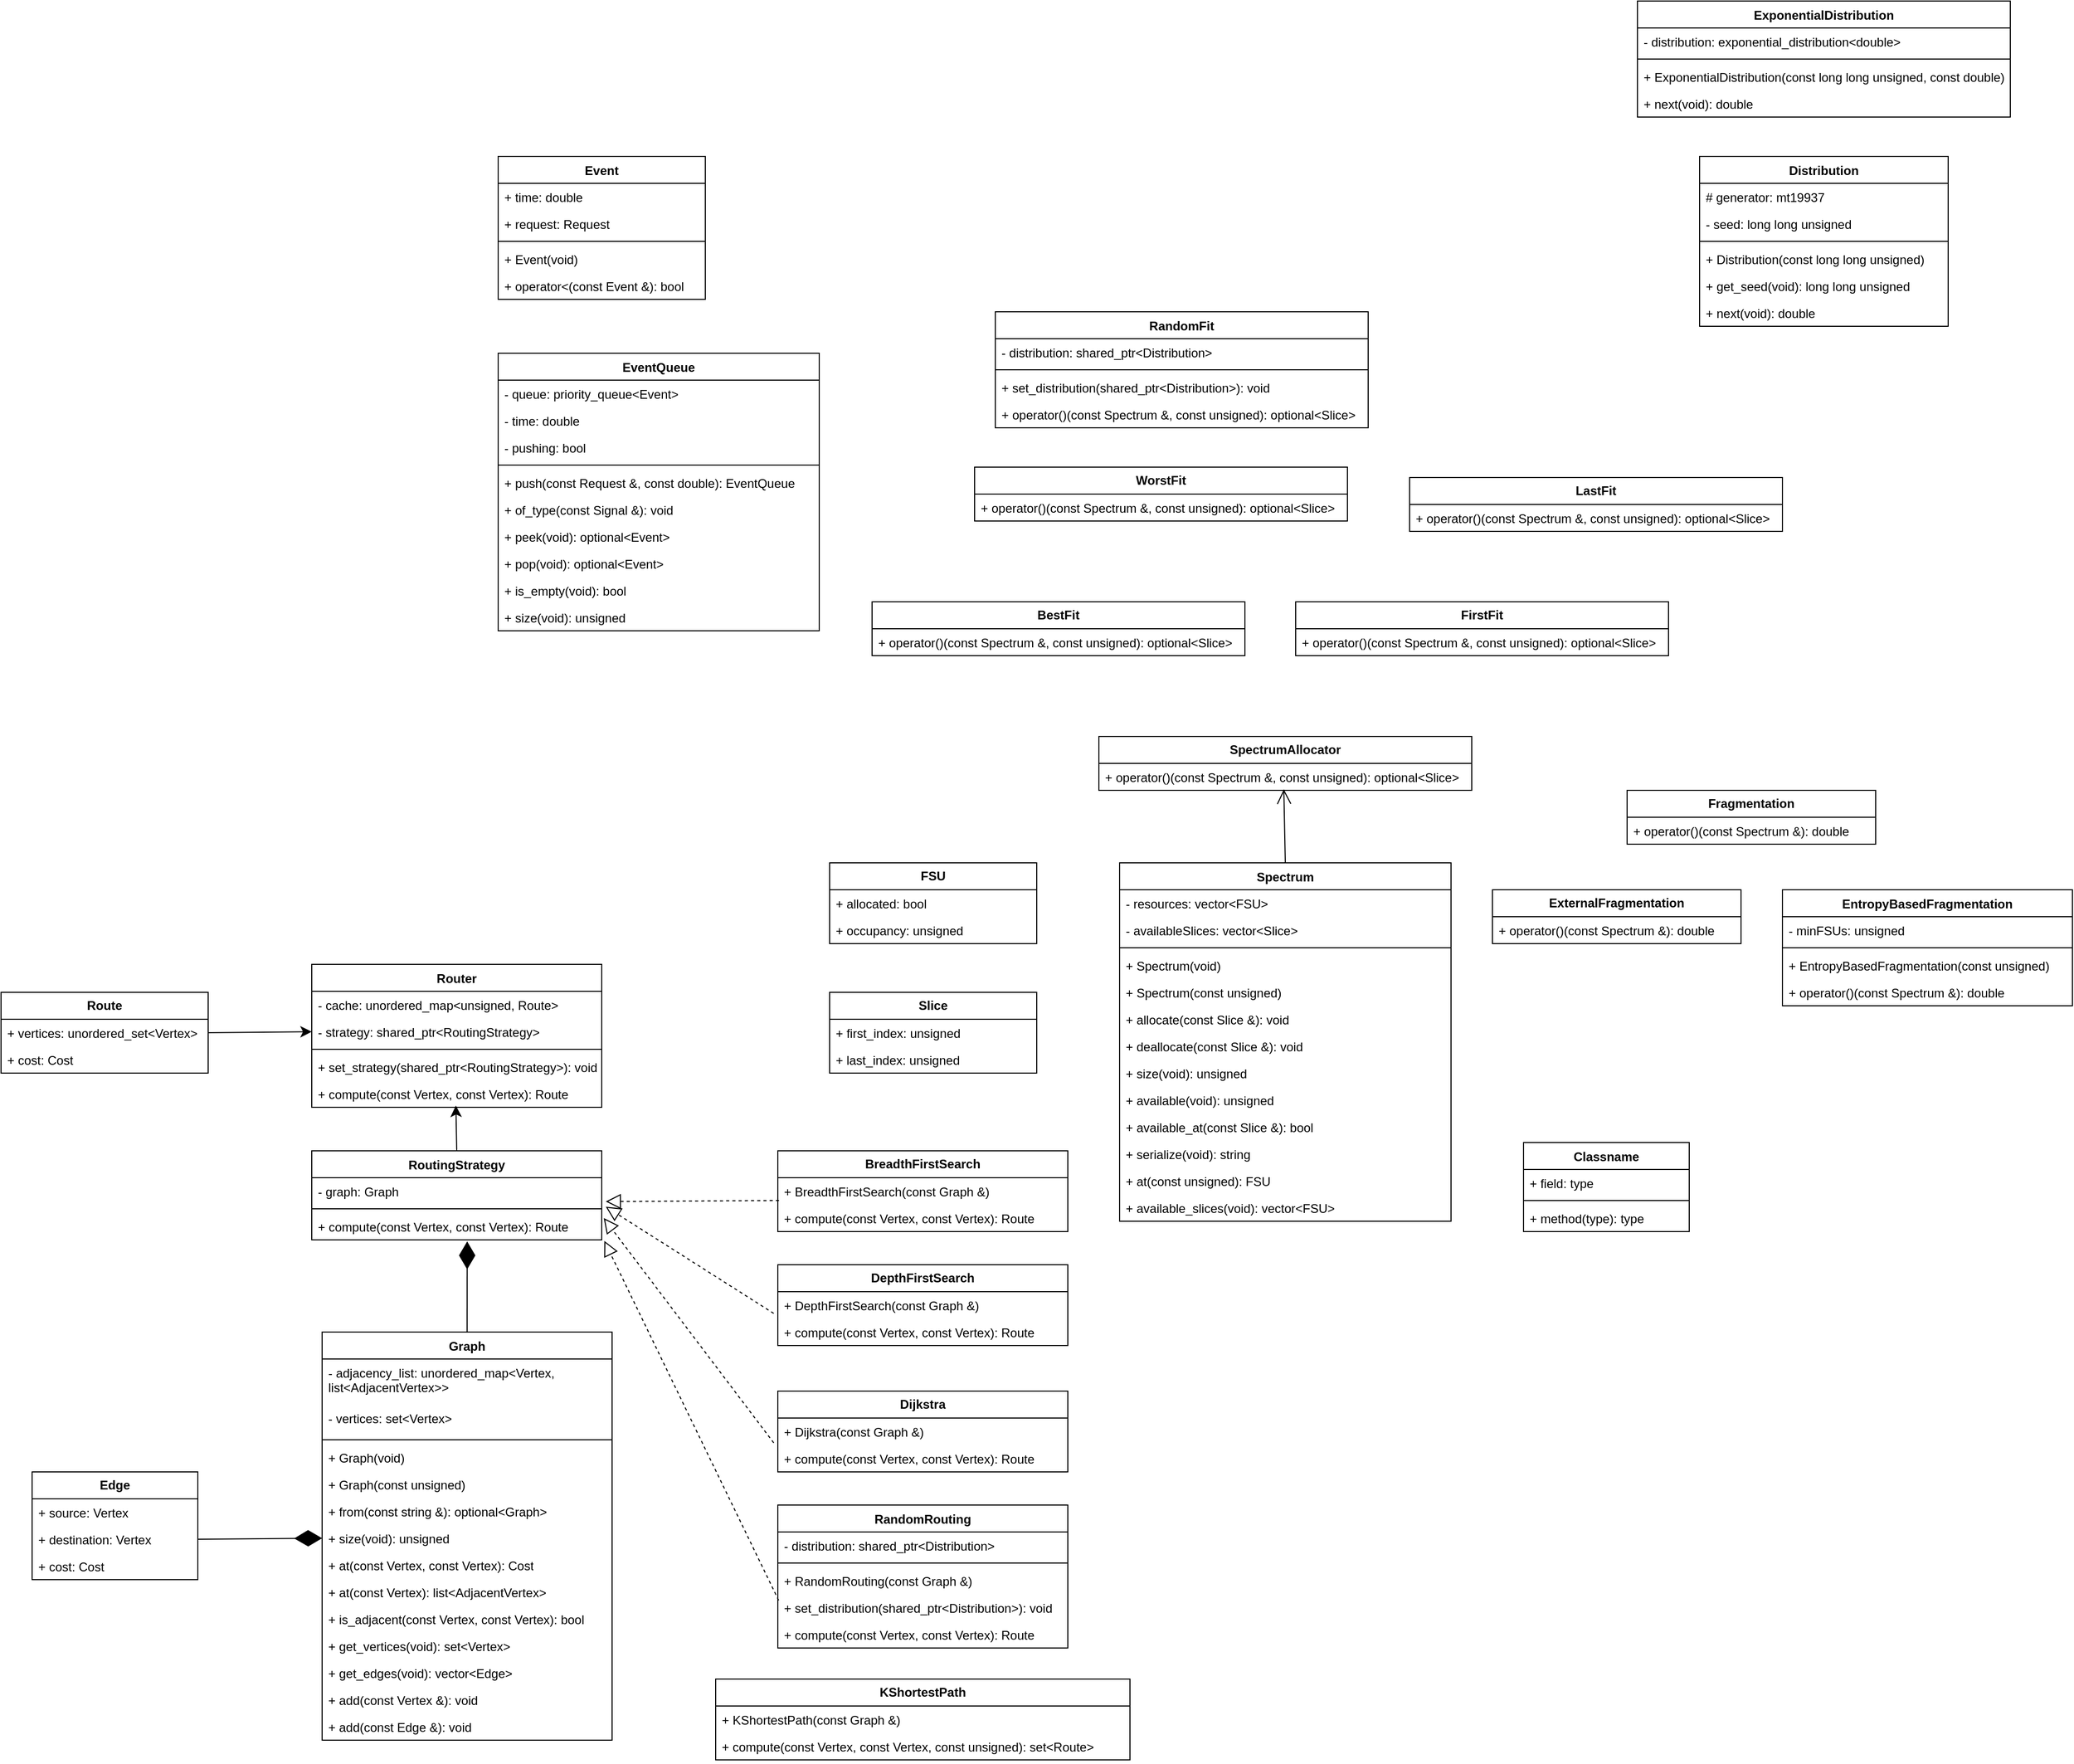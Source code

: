 <mxfile version="28.0.6">
  <diagram id="C5RBs43oDa-KdzZeNtuy" name="Class Diagram">
    <mxGraphModel dx="1665" dy="1929" grid="1" gridSize="10" guides="1" tooltips="1" connect="1" arrows="1" fold="1" page="1" pageScale="1" pageWidth="827" pageHeight="1169" math="0" shadow="0">
      <root>
        <mxCell id="WIyWlLk6GJQsqaUBKTNV-0" />
        <mxCell id="WIyWlLk6GJQsqaUBKTNV-1" parent="WIyWlLk6GJQsqaUBKTNV-0" />
        <mxCell id="V7PzGnf4P3pgVweMDeI8-0" value="Graph" style="swimlane;fontStyle=1;align=center;verticalAlign=top;childLayout=stackLayout;horizontal=1;startSize=26;horizontalStack=0;resizeParent=1;resizeParentMax=0;resizeLast=0;collapsible=1;marginBottom=0;whiteSpace=wrap;html=1;" parent="WIyWlLk6GJQsqaUBKTNV-1" vertex="1">
          <mxGeometry x="350" y="375" width="280" height="394" as="geometry" />
        </mxCell>
        <mxCell id="V7PzGnf4P3pgVweMDeI8-1" value="- adjacency_list: unordered_map&amp;lt;Vertex, list&amp;lt;AdjacentVertex&amp;gt;&amp;gt;" style="text;strokeColor=none;fillColor=none;align=left;verticalAlign=top;spacingLeft=4;spacingRight=4;overflow=hidden;rotatable=0;points=[[0,0.5],[1,0.5]];portConstraint=eastwest;whiteSpace=wrap;html=1;" parent="V7PzGnf4P3pgVweMDeI8-0" vertex="1">
          <mxGeometry y="26" width="280" height="44" as="geometry" />
        </mxCell>
        <mxCell id="V7PzGnf4P3pgVweMDeI8-4" value="- vertices: set&amp;lt;Vertex&amp;gt;" style="text;strokeColor=none;fillColor=none;align=left;verticalAlign=top;spacingLeft=4;spacingRight=4;overflow=hidden;rotatable=0;points=[[0,0.5],[1,0.5]];portConstraint=eastwest;whiteSpace=wrap;html=1;" parent="V7PzGnf4P3pgVweMDeI8-0" vertex="1">
          <mxGeometry y="70" width="280" height="30" as="geometry" />
        </mxCell>
        <mxCell id="V7PzGnf4P3pgVweMDeI8-2" value="" style="line;strokeWidth=1;fillColor=none;align=left;verticalAlign=middle;spacingTop=-1;spacingLeft=3;spacingRight=3;rotatable=0;labelPosition=right;points=[];portConstraint=eastwest;strokeColor=inherit;" parent="V7PzGnf4P3pgVweMDeI8-0" vertex="1">
          <mxGeometry y="100" width="280" height="8" as="geometry" />
        </mxCell>
        <mxCell id="V7PzGnf4P3pgVweMDeI8-3" value="+ Graph(void)" style="text;strokeColor=none;fillColor=none;align=left;verticalAlign=top;spacingLeft=4;spacingRight=4;overflow=hidden;rotatable=0;points=[[0,0.5],[1,0.5]];portConstraint=eastwest;whiteSpace=wrap;html=1;" parent="V7PzGnf4P3pgVweMDeI8-0" vertex="1">
          <mxGeometry y="108" width="280" height="26" as="geometry" />
        </mxCell>
        <mxCell id="V7PzGnf4P3pgVweMDeI8-23" value="+ Graph(const unsigned)" style="text;strokeColor=none;fillColor=none;align=left;verticalAlign=top;spacingLeft=4;spacingRight=4;overflow=hidden;rotatable=0;points=[[0,0.5],[1,0.5]];portConstraint=eastwest;whiteSpace=wrap;html=1;" parent="V7PzGnf4P3pgVweMDeI8-0" vertex="1">
          <mxGeometry y="134" width="280" height="26" as="geometry" />
        </mxCell>
        <mxCell id="V7PzGnf4P3pgVweMDeI8-25" value="+ from(const string &amp;amp;): optional&amp;lt;Graph&amp;gt;" style="text;strokeColor=none;fillColor=none;align=left;verticalAlign=top;spacingLeft=4;spacingRight=4;overflow=hidden;rotatable=0;points=[[0,0.5],[1,0.5]];portConstraint=eastwest;whiteSpace=wrap;html=1;" parent="V7PzGnf4P3pgVweMDeI8-0" vertex="1">
          <mxGeometry y="160" width="280" height="26" as="geometry" />
        </mxCell>
        <mxCell id="V7PzGnf4P3pgVweMDeI8-24" value="+ size(void): unsigned" style="text;strokeColor=none;fillColor=none;align=left;verticalAlign=top;spacingLeft=4;spacingRight=4;overflow=hidden;rotatable=0;points=[[0,0.5],[1,0.5]];portConstraint=eastwest;whiteSpace=wrap;html=1;" parent="V7PzGnf4P3pgVweMDeI8-0" vertex="1">
          <mxGeometry y="186" width="280" height="26" as="geometry" />
        </mxCell>
        <mxCell id="V7PzGnf4P3pgVweMDeI8-22" value="+ at(const Vertex, const Vertex): Cost" style="text;strokeColor=none;fillColor=none;align=left;verticalAlign=top;spacingLeft=4;spacingRight=4;overflow=hidden;rotatable=0;points=[[0,0.5],[1,0.5]];portConstraint=eastwest;whiteSpace=wrap;html=1;" parent="V7PzGnf4P3pgVweMDeI8-0" vertex="1">
          <mxGeometry y="212" width="280" height="26" as="geometry" />
        </mxCell>
        <mxCell id="V7PzGnf4P3pgVweMDeI8-10" value="+ at(const Vertex): list&amp;lt;AdjacentVertex&amp;gt;" style="text;strokeColor=none;fillColor=none;align=left;verticalAlign=top;spacingLeft=4;spacingRight=4;overflow=hidden;rotatable=0;points=[[0,0.5],[1,0.5]];portConstraint=eastwest;whiteSpace=wrap;html=1;" parent="V7PzGnf4P3pgVweMDeI8-0" vertex="1">
          <mxGeometry y="238" width="280" height="26" as="geometry" />
        </mxCell>
        <mxCell id="V7PzGnf4P3pgVweMDeI8-9" value="+ is_adjacent(const Vertex, const Vertex): bool" style="text;strokeColor=none;fillColor=none;align=left;verticalAlign=top;spacingLeft=4;spacingRight=4;overflow=hidden;rotatable=0;points=[[0,0.5],[1,0.5]];portConstraint=eastwest;whiteSpace=wrap;html=1;" parent="V7PzGnf4P3pgVweMDeI8-0" vertex="1">
          <mxGeometry y="264" width="280" height="26" as="geometry" />
        </mxCell>
        <mxCell id="V7PzGnf4P3pgVweMDeI8-8" value="+ get_vertices(void): set&amp;lt;Vertex&amp;gt;" style="text;strokeColor=none;fillColor=none;align=left;verticalAlign=top;spacingLeft=4;spacingRight=4;overflow=hidden;rotatable=0;points=[[0,0.5],[1,0.5]];portConstraint=eastwest;whiteSpace=wrap;html=1;" parent="V7PzGnf4P3pgVweMDeI8-0" vertex="1">
          <mxGeometry y="290" width="280" height="26" as="geometry" />
        </mxCell>
        <mxCell id="V7PzGnf4P3pgVweMDeI8-7" value="+ get_edges(void): vector&amp;lt;Edge&amp;gt;" style="text;strokeColor=none;fillColor=none;align=left;verticalAlign=top;spacingLeft=4;spacingRight=4;overflow=hidden;rotatable=0;points=[[0,0.5],[1,0.5]];portConstraint=eastwest;whiteSpace=wrap;html=1;" parent="V7PzGnf4P3pgVweMDeI8-0" vertex="1">
          <mxGeometry y="316" width="280" height="26" as="geometry" />
        </mxCell>
        <mxCell id="V7PzGnf4P3pgVweMDeI8-6" value="+ add(const Vertex &amp;amp;): void" style="text;strokeColor=none;fillColor=none;align=left;verticalAlign=top;spacingLeft=4;spacingRight=4;overflow=hidden;rotatable=0;points=[[0,0.5],[1,0.5]];portConstraint=eastwest;whiteSpace=wrap;html=1;" parent="V7PzGnf4P3pgVweMDeI8-0" vertex="1">
          <mxGeometry y="342" width="280" height="26" as="geometry" />
        </mxCell>
        <mxCell id="V7PzGnf4P3pgVweMDeI8-5" value="+ add(const Edge &amp;amp;): void" style="text;strokeColor=none;fillColor=none;align=left;verticalAlign=top;spacingLeft=4;spacingRight=4;overflow=hidden;rotatable=0;points=[[0,0.5],[1,0.5]];portConstraint=eastwest;whiteSpace=wrap;html=1;" parent="V7PzGnf4P3pgVweMDeI8-0" vertex="1">
          <mxGeometry y="368" width="280" height="26" as="geometry" />
        </mxCell>
        <mxCell id="V7PzGnf4P3pgVweMDeI8-30" value="&lt;b&gt;Edge&lt;/b&gt;" style="swimlane;fontStyle=0;childLayout=stackLayout;horizontal=1;startSize=26;fillColor=none;horizontalStack=0;resizeParent=1;resizeParentMax=0;resizeLast=0;collapsible=1;marginBottom=0;whiteSpace=wrap;html=1;" parent="WIyWlLk6GJQsqaUBKTNV-1" vertex="1">
          <mxGeometry x="70" y="510" width="160" height="104" as="geometry" />
        </mxCell>
        <mxCell id="V7PzGnf4P3pgVweMDeI8-31" value="+ source: Vertex" style="text;strokeColor=none;fillColor=none;align=left;verticalAlign=top;spacingLeft=4;spacingRight=4;overflow=hidden;rotatable=0;points=[[0,0.5],[1,0.5]];portConstraint=eastwest;whiteSpace=wrap;html=1;" parent="V7PzGnf4P3pgVweMDeI8-30" vertex="1">
          <mxGeometry y="26" width="160" height="26" as="geometry" />
        </mxCell>
        <mxCell id="V7PzGnf4P3pgVweMDeI8-32" value="+ destination: Vertex" style="text;strokeColor=none;fillColor=none;align=left;verticalAlign=top;spacingLeft=4;spacingRight=4;overflow=hidden;rotatable=0;points=[[0,0.5],[1,0.5]];portConstraint=eastwest;whiteSpace=wrap;html=1;" parent="V7PzGnf4P3pgVweMDeI8-30" vertex="1">
          <mxGeometry y="52" width="160" height="26" as="geometry" />
        </mxCell>
        <mxCell id="V7PzGnf4P3pgVweMDeI8-33" value="+ cost: Cost" style="text;strokeColor=none;fillColor=none;align=left;verticalAlign=top;spacingLeft=4;spacingRight=4;overflow=hidden;rotatable=0;points=[[0,0.5],[1,0.5]];portConstraint=eastwest;whiteSpace=wrap;html=1;" parent="V7PzGnf4P3pgVweMDeI8-30" vertex="1">
          <mxGeometry y="78" width="160" height="26" as="geometry" />
        </mxCell>
        <mxCell id="V7PzGnf4P3pgVweMDeI8-35" value="" style="endArrow=diamondThin;endFill=1;endSize=24;html=1;rounded=0;fontSize=12;curved=1;exitX=1;exitY=0.5;exitDx=0;exitDy=0;entryX=0;entryY=0.5;entryDx=0;entryDy=0;" parent="WIyWlLk6GJQsqaUBKTNV-1" source="V7PzGnf4P3pgVweMDeI8-32" target="V7PzGnf4P3pgVweMDeI8-24" edge="1">
          <mxGeometry width="160" relative="1" as="geometry">
            <mxPoint x="310" y="470" as="sourcePoint" />
            <mxPoint x="470" y="470" as="targetPoint" />
          </mxGeometry>
        </mxCell>
        <mxCell id="V7PzGnf4P3pgVweMDeI8-41" value="&lt;b&gt;Route&lt;/b&gt;" style="swimlane;fontStyle=0;childLayout=stackLayout;horizontal=1;startSize=26;fillColor=none;horizontalStack=0;resizeParent=1;resizeParentMax=0;resizeLast=0;collapsible=1;marginBottom=0;whiteSpace=wrap;html=1;" parent="WIyWlLk6GJQsqaUBKTNV-1" vertex="1">
          <mxGeometry x="40" y="47" width="200" height="78" as="geometry" />
        </mxCell>
        <mxCell id="V7PzGnf4P3pgVweMDeI8-42" value="+ vertices: unordered_set&amp;lt;Vertex&amp;gt;" style="text;strokeColor=none;fillColor=none;align=left;verticalAlign=top;spacingLeft=4;spacingRight=4;overflow=hidden;rotatable=0;points=[[0,0.5],[1,0.5]];portConstraint=eastwest;whiteSpace=wrap;html=1;" parent="V7PzGnf4P3pgVweMDeI8-41" vertex="1">
          <mxGeometry y="26" width="200" height="26" as="geometry" />
        </mxCell>
        <mxCell id="V7PzGnf4P3pgVweMDeI8-43" value="+ cost: Cost" style="text;strokeColor=none;fillColor=none;align=left;verticalAlign=top;spacingLeft=4;spacingRight=4;overflow=hidden;rotatable=0;points=[[0,0.5],[1,0.5]];portConstraint=eastwest;whiteSpace=wrap;html=1;" parent="V7PzGnf4P3pgVweMDeI8-41" vertex="1">
          <mxGeometry y="52" width="200" height="26" as="geometry" />
        </mxCell>
        <mxCell id="V7PzGnf4P3pgVweMDeI8-45" value="Router" style="swimlane;fontStyle=1;align=center;verticalAlign=top;childLayout=stackLayout;horizontal=1;startSize=26;horizontalStack=0;resizeParent=1;resizeParentMax=0;resizeLast=0;collapsible=1;marginBottom=0;whiteSpace=wrap;html=1;" parent="WIyWlLk6GJQsqaUBKTNV-1" vertex="1">
          <mxGeometry x="340" y="20" width="280" height="138" as="geometry" />
        </mxCell>
        <mxCell id="V7PzGnf4P3pgVweMDeI8-46" value="- cache: unordered_map&amp;lt;unsigned, Route&amp;gt;" style="text;strokeColor=none;fillColor=none;align=left;verticalAlign=top;spacingLeft=4;spacingRight=4;overflow=hidden;rotatable=0;points=[[0,0.5],[1,0.5]];portConstraint=eastwest;whiteSpace=wrap;html=1;" parent="V7PzGnf4P3pgVweMDeI8-45" vertex="1">
          <mxGeometry y="26" width="280" height="26" as="geometry" />
        </mxCell>
        <mxCell id="V7PzGnf4P3pgVweMDeI8-49" value="- strategy: shared_ptr&amp;lt;RoutingStrategy&amp;gt;" style="text;strokeColor=none;fillColor=none;align=left;verticalAlign=top;spacingLeft=4;spacingRight=4;overflow=hidden;rotatable=0;points=[[0,0.5],[1,0.5]];portConstraint=eastwest;whiteSpace=wrap;html=1;" parent="V7PzGnf4P3pgVweMDeI8-45" vertex="1">
          <mxGeometry y="52" width="280" height="26" as="geometry" />
        </mxCell>
        <mxCell id="V7PzGnf4P3pgVweMDeI8-47" value="" style="line;strokeWidth=1;fillColor=none;align=left;verticalAlign=middle;spacingTop=-1;spacingLeft=3;spacingRight=3;rotatable=0;labelPosition=right;points=[];portConstraint=eastwest;strokeColor=inherit;" parent="V7PzGnf4P3pgVweMDeI8-45" vertex="1">
          <mxGeometry y="78" width="280" height="8" as="geometry" />
        </mxCell>
        <mxCell id="V7PzGnf4P3pgVweMDeI8-48" value="+ set_strategy(shared_ptr&amp;lt;RoutingStrategy&amp;gt;): void" style="text;strokeColor=none;fillColor=none;align=left;verticalAlign=top;spacingLeft=4;spacingRight=4;overflow=hidden;rotatable=0;points=[[0,0.5],[1,0.5]];portConstraint=eastwest;whiteSpace=wrap;html=1;" parent="V7PzGnf4P3pgVweMDeI8-45" vertex="1">
          <mxGeometry y="86" width="280" height="26" as="geometry" />
        </mxCell>
        <mxCell id="XiBur5TqFRYBVubgsUoe-24" value="+ compute(const Vertex, const Vertex): Route" style="text;strokeColor=none;fillColor=none;align=left;verticalAlign=top;spacingLeft=4;spacingRight=4;overflow=hidden;rotatable=0;points=[[0,0.5],[1,0.5]];portConstraint=eastwest;whiteSpace=wrap;html=1;" parent="V7PzGnf4P3pgVweMDeI8-45" vertex="1">
          <mxGeometry y="112" width="280" height="26" as="geometry" />
        </mxCell>
        <mxCell id="V7PzGnf4P3pgVweMDeI8-58" style="edgeStyle=none;curved=1;rounded=0;orthogonalLoop=1;jettySize=auto;html=1;exitX=0.5;exitY=0;exitDx=0;exitDy=0;fontSize=12;startSize=8;endSize=8;entryX=0.497;entryY=0.939;entryDx=0;entryDy=0;entryPerimeter=0;" parent="WIyWlLk6GJQsqaUBKTNV-1" source="V7PzGnf4P3pgVweMDeI8-53" target="XiBur5TqFRYBVubgsUoe-24" edge="1">
          <mxGeometry relative="1" as="geometry" />
        </mxCell>
        <mxCell id="V7PzGnf4P3pgVweMDeI8-53" value="RoutingStrategy" style="swimlane;fontStyle=1;align=center;verticalAlign=top;childLayout=stackLayout;horizontal=1;startSize=26;horizontalStack=0;resizeParent=1;resizeParentMax=0;resizeLast=0;collapsible=1;marginBottom=0;whiteSpace=wrap;html=1;" parent="WIyWlLk6GJQsqaUBKTNV-1" vertex="1">
          <mxGeometry x="340" y="200" width="280" height="86" as="geometry" />
        </mxCell>
        <mxCell id="V7PzGnf4P3pgVweMDeI8-54" value="- graph: Graph" style="text;strokeColor=none;fillColor=none;align=left;verticalAlign=top;spacingLeft=4;spacingRight=4;overflow=hidden;rotatable=0;points=[[0,0.5],[1,0.5]];portConstraint=eastwest;whiteSpace=wrap;html=1;" parent="V7PzGnf4P3pgVweMDeI8-53" vertex="1">
          <mxGeometry y="26" width="280" height="26" as="geometry" />
        </mxCell>
        <mxCell id="V7PzGnf4P3pgVweMDeI8-55" value="" style="line;strokeWidth=1;fillColor=none;align=left;verticalAlign=middle;spacingTop=-1;spacingLeft=3;spacingRight=3;rotatable=0;labelPosition=right;points=[];portConstraint=eastwest;strokeColor=inherit;" parent="V7PzGnf4P3pgVweMDeI8-53" vertex="1">
          <mxGeometry y="52" width="280" height="8" as="geometry" />
        </mxCell>
        <mxCell id="V7PzGnf4P3pgVweMDeI8-56" value="+ compute(const Vertex, const Vertex): Route" style="text;strokeColor=none;fillColor=none;align=left;verticalAlign=top;spacingLeft=4;spacingRight=4;overflow=hidden;rotatable=0;points=[[0,0.5],[1,0.5]];portConstraint=eastwest;whiteSpace=wrap;html=1;" parent="V7PzGnf4P3pgVweMDeI8-53" vertex="1">
          <mxGeometry y="60" width="280" height="26" as="geometry" />
        </mxCell>
        <mxCell id="V7PzGnf4P3pgVweMDeI8-59" style="edgeStyle=none;curved=1;rounded=0;orthogonalLoop=1;jettySize=auto;html=1;exitX=1;exitY=0.5;exitDx=0;exitDy=0;entryX=0;entryY=0.5;entryDx=0;entryDy=0;fontSize=12;startSize=8;endSize=8;" parent="WIyWlLk6GJQsqaUBKTNV-1" source="V7PzGnf4P3pgVweMDeI8-42" target="V7PzGnf4P3pgVweMDeI8-49" edge="1">
          <mxGeometry relative="1" as="geometry" />
        </mxCell>
        <mxCell id="V7PzGnf4P3pgVweMDeI8-60" value="" style="endArrow=diamondThin;endFill=1;endSize=24;html=1;rounded=0;fontSize=12;curved=1;exitX=0.5;exitY=0;exitDx=0;exitDy=0;entryX=0.536;entryY=1.057;entryDx=0;entryDy=0;entryPerimeter=0;" parent="WIyWlLk6GJQsqaUBKTNV-1" source="V7PzGnf4P3pgVweMDeI8-0" target="V7PzGnf4P3pgVweMDeI8-56" edge="1">
          <mxGeometry width="160" relative="1" as="geometry">
            <mxPoint x="330" y="561" as="sourcePoint" />
            <mxPoint x="260" y="330" as="targetPoint" />
          </mxGeometry>
        </mxCell>
        <mxCell id="XiBur5TqFRYBVubgsUoe-0" value="&lt;b&gt;BreadthFirstSearch&lt;/b&gt;" style="swimlane;fontStyle=0;childLayout=stackLayout;horizontal=1;startSize=26;fillColor=none;horizontalStack=0;resizeParent=1;resizeParentMax=0;resizeLast=0;collapsible=1;marginBottom=0;whiteSpace=wrap;html=1;" parent="WIyWlLk6GJQsqaUBKTNV-1" vertex="1">
          <mxGeometry x="790" y="200" width="280" height="78" as="geometry" />
        </mxCell>
        <mxCell id="XiBur5TqFRYBVubgsUoe-1" value="+ BreadthFirstSearch(const Graph &amp;amp;)" style="text;strokeColor=none;fillColor=none;align=left;verticalAlign=top;spacingLeft=4;spacingRight=4;overflow=hidden;rotatable=0;points=[[0,0.5],[1,0.5]];portConstraint=eastwest;whiteSpace=wrap;html=1;" parent="XiBur5TqFRYBVubgsUoe-0" vertex="1">
          <mxGeometry y="26" width="280" height="26" as="geometry" />
        </mxCell>
        <mxCell id="XiBur5TqFRYBVubgsUoe-3" value="+ compute(const Vertex, const Vertex): Route" style="text;strokeColor=none;fillColor=none;align=left;verticalAlign=top;spacingLeft=4;spacingRight=4;overflow=hidden;rotatable=0;points=[[0,0.5],[1,0.5]];portConstraint=eastwest;whiteSpace=wrap;html=1;" parent="XiBur5TqFRYBVubgsUoe-0" vertex="1">
          <mxGeometry y="52" width="280" height="26" as="geometry" />
        </mxCell>
        <mxCell id="XiBur5TqFRYBVubgsUoe-5" value="" style="endArrow=block;dashed=1;endFill=0;endSize=12;html=1;rounded=0;entryX=1.014;entryY=0.885;entryDx=0;entryDy=0;entryPerimeter=0;exitX=0.004;exitY=0.846;exitDx=0;exitDy=0;exitPerimeter=0;" parent="WIyWlLk6GJQsqaUBKTNV-1" source="XiBur5TqFRYBVubgsUoe-1" target="V7PzGnf4P3pgVweMDeI8-54" edge="1">
          <mxGeometry width="160" relative="1" as="geometry">
            <mxPoint x="650" y="375" as="sourcePoint" />
            <mxPoint x="810" y="375" as="targetPoint" />
          </mxGeometry>
        </mxCell>
        <mxCell id="XiBur5TqFRYBVubgsUoe-6" value="&lt;b&gt;DepthFirstSearch&lt;/b&gt;" style="swimlane;fontStyle=0;childLayout=stackLayout;horizontal=1;startSize=26;fillColor=none;horizontalStack=0;resizeParent=1;resizeParentMax=0;resizeLast=0;collapsible=1;marginBottom=0;whiteSpace=wrap;html=1;" parent="WIyWlLk6GJQsqaUBKTNV-1" vertex="1">
          <mxGeometry x="790" y="310" width="280" height="78" as="geometry" />
        </mxCell>
        <mxCell id="XiBur5TqFRYBVubgsUoe-7" value="+&amp;nbsp;&lt;span style=&quot;text-align: center;&quot;&gt;DepthFirstSearch&lt;/span&gt;(const Graph &amp;amp;)" style="text;strokeColor=none;fillColor=none;align=left;verticalAlign=top;spacingLeft=4;spacingRight=4;overflow=hidden;rotatable=0;points=[[0,0.5],[1,0.5]];portConstraint=eastwest;whiteSpace=wrap;html=1;" parent="XiBur5TqFRYBVubgsUoe-6" vertex="1">
          <mxGeometry y="26" width="280" height="26" as="geometry" />
        </mxCell>
        <mxCell id="XiBur5TqFRYBVubgsUoe-8" value="+ compute(const Vertex, const Vertex): Route" style="text;strokeColor=none;fillColor=none;align=left;verticalAlign=top;spacingLeft=4;spacingRight=4;overflow=hidden;rotatable=0;points=[[0,0.5],[1,0.5]];portConstraint=eastwest;whiteSpace=wrap;html=1;" parent="XiBur5TqFRYBVubgsUoe-6" vertex="1">
          <mxGeometry y="52" width="280" height="26" as="geometry" />
        </mxCell>
        <mxCell id="XiBur5TqFRYBVubgsUoe-9" value="" style="endArrow=block;dashed=1;endFill=0;endSize=12;html=1;rounded=0;entryX=1.014;entryY=1.077;entryDx=0;entryDy=0;entryPerimeter=0;exitX=-0.014;exitY=0.808;exitDx=0;exitDy=0;exitPerimeter=0;" parent="WIyWlLk6GJQsqaUBKTNV-1" source="XiBur5TqFRYBVubgsUoe-7" target="V7PzGnf4P3pgVweMDeI8-54" edge="1">
          <mxGeometry width="160" relative="1" as="geometry">
            <mxPoint x="917" y="270" as="sourcePoint" />
            <mxPoint x="750" y="271" as="targetPoint" />
          </mxGeometry>
        </mxCell>
        <mxCell id="XiBur5TqFRYBVubgsUoe-10" value="&lt;b&gt;Dijkstra&lt;/b&gt;" style="swimlane;fontStyle=0;childLayout=stackLayout;horizontal=1;startSize=26;fillColor=none;horizontalStack=0;resizeParent=1;resizeParentMax=0;resizeLast=0;collapsible=1;marginBottom=0;whiteSpace=wrap;html=1;" parent="WIyWlLk6GJQsqaUBKTNV-1" vertex="1">
          <mxGeometry x="790" y="432" width="280" height="78" as="geometry" />
        </mxCell>
        <mxCell id="XiBur5TqFRYBVubgsUoe-11" value="+&amp;nbsp;&lt;span style=&quot;text-align: center;&quot;&gt;Dijkstra&lt;/span&gt;(const Graph &amp;amp;)" style="text;strokeColor=none;fillColor=none;align=left;verticalAlign=top;spacingLeft=4;spacingRight=4;overflow=hidden;rotatable=0;points=[[0,0.5],[1,0.5]];portConstraint=eastwest;whiteSpace=wrap;html=1;" parent="XiBur5TqFRYBVubgsUoe-10" vertex="1">
          <mxGeometry y="26" width="280" height="26" as="geometry" />
        </mxCell>
        <mxCell id="XiBur5TqFRYBVubgsUoe-12" value="+ compute(const Vertex, const Vertex): Route" style="text;strokeColor=none;fillColor=none;align=left;verticalAlign=top;spacingLeft=4;spacingRight=4;overflow=hidden;rotatable=0;points=[[0,0.5],[1,0.5]];portConstraint=eastwest;whiteSpace=wrap;html=1;" parent="XiBur5TqFRYBVubgsUoe-10" vertex="1">
          <mxGeometry y="52" width="280" height="26" as="geometry" />
        </mxCell>
        <mxCell id="XiBur5TqFRYBVubgsUoe-13" value="" style="endArrow=block;dashed=1;endFill=0;endSize=12;html=1;rounded=0;entryX=1.007;entryY=0.192;entryDx=0;entryDy=0;entryPerimeter=0;exitX=-0.014;exitY=0.923;exitDx=0;exitDy=0;exitPerimeter=0;" parent="WIyWlLk6GJQsqaUBKTNV-1" source="XiBur5TqFRYBVubgsUoe-11" target="V7PzGnf4P3pgVweMDeI8-56" edge="1">
          <mxGeometry width="160" relative="1" as="geometry">
            <mxPoint x="892" y="443" as="sourcePoint" />
            <mxPoint x="730" y="340" as="targetPoint" />
          </mxGeometry>
        </mxCell>
        <mxCell id="XiBur5TqFRYBVubgsUoe-14" value="RandomRouting" style="swimlane;fontStyle=1;align=center;verticalAlign=top;childLayout=stackLayout;horizontal=1;startSize=26;horizontalStack=0;resizeParent=1;resizeParentMax=0;resizeLast=0;collapsible=1;marginBottom=0;whiteSpace=wrap;html=1;" parent="WIyWlLk6GJQsqaUBKTNV-1" vertex="1">
          <mxGeometry x="790" y="542" width="280" height="138" as="geometry" />
        </mxCell>
        <mxCell id="XiBur5TqFRYBVubgsUoe-15" value="- distribution: shared_ptr&amp;lt;Distribution&amp;gt;" style="text;strokeColor=none;fillColor=none;align=left;verticalAlign=top;spacingLeft=4;spacingRight=4;overflow=hidden;rotatable=0;points=[[0,0.5],[1,0.5]];portConstraint=eastwest;whiteSpace=wrap;html=1;" parent="XiBur5TqFRYBVubgsUoe-14" vertex="1">
          <mxGeometry y="26" width="280" height="26" as="geometry" />
        </mxCell>
        <mxCell id="XiBur5TqFRYBVubgsUoe-16" value="" style="line;strokeWidth=1;fillColor=none;align=left;verticalAlign=middle;spacingTop=-1;spacingLeft=3;spacingRight=3;rotatable=0;labelPosition=right;points=[];portConstraint=eastwest;strokeColor=inherit;" parent="XiBur5TqFRYBVubgsUoe-14" vertex="1">
          <mxGeometry y="52" width="280" height="8" as="geometry" />
        </mxCell>
        <mxCell id="XiBur5TqFRYBVubgsUoe-17" value="+ RandomRouting(const Graph &amp;amp;)" style="text;strokeColor=none;fillColor=none;align=left;verticalAlign=top;spacingLeft=4;spacingRight=4;overflow=hidden;rotatable=0;points=[[0,0.5],[1,0.5]];portConstraint=eastwest;whiteSpace=wrap;html=1;" parent="XiBur5TqFRYBVubgsUoe-14" vertex="1">
          <mxGeometry y="60" width="280" height="26" as="geometry" />
        </mxCell>
        <mxCell id="XiBur5TqFRYBVubgsUoe-19" value="+ set_distribution(shared_ptr&amp;lt;Distribution&amp;gt;): void" style="text;strokeColor=none;fillColor=none;align=left;verticalAlign=top;spacingLeft=4;spacingRight=4;overflow=hidden;rotatable=0;points=[[0,0.5],[1,0.5]];portConstraint=eastwest;whiteSpace=wrap;html=1;" parent="XiBur5TqFRYBVubgsUoe-14" vertex="1">
          <mxGeometry y="86" width="280" height="26" as="geometry" />
        </mxCell>
        <mxCell id="XiBur5TqFRYBVubgsUoe-18" value="+ compute(const Vertex, const Vertex): Route" style="text;strokeColor=none;fillColor=none;align=left;verticalAlign=top;spacingLeft=4;spacingRight=4;overflow=hidden;rotatable=0;points=[[0,0.5],[1,0.5]];portConstraint=eastwest;whiteSpace=wrap;html=1;" parent="XiBur5TqFRYBVubgsUoe-14" vertex="1">
          <mxGeometry y="112" width="280" height="26" as="geometry" />
        </mxCell>
        <mxCell id="XiBur5TqFRYBVubgsUoe-20" value="&lt;b&gt;KShortestPath&lt;/b&gt;" style="swimlane;fontStyle=0;childLayout=stackLayout;horizontal=1;startSize=26;fillColor=none;horizontalStack=0;resizeParent=1;resizeParentMax=0;resizeLast=0;collapsible=1;marginBottom=0;whiteSpace=wrap;html=1;" parent="WIyWlLk6GJQsqaUBKTNV-1" vertex="1">
          <mxGeometry x="730" y="710" width="400" height="78" as="geometry" />
        </mxCell>
        <mxCell id="XiBur5TqFRYBVubgsUoe-21" value="+&amp;nbsp;&lt;span style=&quot;text-align: center;&quot;&gt;KShortestPath&lt;/span&gt;(const Graph &amp;amp;)" style="text;strokeColor=none;fillColor=none;align=left;verticalAlign=top;spacingLeft=4;spacingRight=4;overflow=hidden;rotatable=0;points=[[0,0.5],[1,0.5]];portConstraint=eastwest;whiteSpace=wrap;html=1;" parent="XiBur5TqFRYBVubgsUoe-20" vertex="1">
          <mxGeometry y="26" width="400" height="26" as="geometry" />
        </mxCell>
        <mxCell id="XiBur5TqFRYBVubgsUoe-22" value="+ compute(const Vertex, const Vertex, const unsigned): set&amp;lt;Route&amp;gt;" style="text;strokeColor=none;fillColor=none;align=left;verticalAlign=top;spacingLeft=4;spacingRight=4;overflow=hidden;rotatable=0;points=[[0,0.5],[1,0.5]];portConstraint=eastwest;whiteSpace=wrap;html=1;" parent="XiBur5TqFRYBVubgsUoe-20" vertex="1">
          <mxGeometry y="52" width="400" height="26" as="geometry" />
        </mxCell>
        <mxCell id="XiBur5TqFRYBVubgsUoe-23" value="" style="endArrow=block;dashed=1;endFill=0;endSize=12;html=1;rounded=0;entryX=1.009;entryY=1.038;entryDx=0;entryDy=0;entryPerimeter=0;exitX=0.003;exitY=0.233;exitDx=0;exitDy=0;exitPerimeter=0;" parent="WIyWlLk6GJQsqaUBKTNV-1" source="XiBur5TqFRYBVubgsUoe-19" target="V7PzGnf4P3pgVweMDeI8-56" edge="1">
          <mxGeometry width="160" relative="1" as="geometry">
            <mxPoint x="894" y="647" as="sourcePoint" />
            <mxPoint x="730" y="430" as="targetPoint" />
          </mxGeometry>
        </mxCell>
        <mxCell id="XiBur5TqFRYBVubgsUoe-25" value="&lt;b&gt;FSU&lt;/b&gt;" style="swimlane;fontStyle=0;childLayout=stackLayout;horizontal=1;startSize=26;fillColor=none;horizontalStack=0;resizeParent=1;resizeParentMax=0;resizeLast=0;collapsible=1;marginBottom=0;whiteSpace=wrap;html=1;" parent="WIyWlLk6GJQsqaUBKTNV-1" vertex="1">
          <mxGeometry x="840" y="-78" width="200" height="78" as="geometry" />
        </mxCell>
        <mxCell id="XiBur5TqFRYBVubgsUoe-26" value="+ allocated: bool" style="text;strokeColor=none;fillColor=none;align=left;verticalAlign=top;spacingLeft=4;spacingRight=4;overflow=hidden;rotatable=0;points=[[0,0.5],[1,0.5]];portConstraint=eastwest;whiteSpace=wrap;html=1;" parent="XiBur5TqFRYBVubgsUoe-25" vertex="1">
          <mxGeometry y="26" width="200" height="26" as="geometry" />
        </mxCell>
        <mxCell id="XiBur5TqFRYBVubgsUoe-27" value="+ occupancy: unsigned" style="text;strokeColor=none;fillColor=none;align=left;verticalAlign=top;spacingLeft=4;spacingRight=4;overflow=hidden;rotatable=0;points=[[0,0.5],[1,0.5]];portConstraint=eastwest;whiteSpace=wrap;html=1;" parent="XiBur5TqFRYBVubgsUoe-25" vertex="1">
          <mxGeometry y="52" width="200" height="26" as="geometry" />
        </mxCell>
        <mxCell id="XiBur5TqFRYBVubgsUoe-28" value="&lt;b&gt;Slice&lt;/b&gt;" style="swimlane;fontStyle=0;childLayout=stackLayout;horizontal=1;startSize=26;fillColor=none;horizontalStack=0;resizeParent=1;resizeParentMax=0;resizeLast=0;collapsible=1;marginBottom=0;whiteSpace=wrap;html=1;" parent="WIyWlLk6GJQsqaUBKTNV-1" vertex="1">
          <mxGeometry x="840" y="47" width="200" height="78" as="geometry" />
        </mxCell>
        <mxCell id="XiBur5TqFRYBVubgsUoe-29" value="+ first_index: unsigned" style="text;strokeColor=none;fillColor=none;align=left;verticalAlign=top;spacingLeft=4;spacingRight=4;overflow=hidden;rotatable=0;points=[[0,0.5],[1,0.5]];portConstraint=eastwest;whiteSpace=wrap;html=1;" parent="XiBur5TqFRYBVubgsUoe-28" vertex="1">
          <mxGeometry y="26" width="200" height="26" as="geometry" />
        </mxCell>
        <mxCell id="XiBur5TqFRYBVubgsUoe-30" value="+ last_index: unsigned" style="text;strokeColor=none;fillColor=none;align=left;verticalAlign=top;spacingLeft=4;spacingRight=4;overflow=hidden;rotatable=0;points=[[0,0.5],[1,0.5]];portConstraint=eastwest;whiteSpace=wrap;html=1;" parent="XiBur5TqFRYBVubgsUoe-28" vertex="1">
          <mxGeometry y="52" width="200" height="26" as="geometry" />
        </mxCell>
        <mxCell id="XiBur5TqFRYBVubgsUoe-31" value="Spectrum" style="swimlane;fontStyle=1;align=center;verticalAlign=top;childLayout=stackLayout;horizontal=1;startSize=26;horizontalStack=0;resizeParent=1;resizeParentMax=0;resizeLast=0;collapsible=1;marginBottom=0;whiteSpace=wrap;html=1;" parent="WIyWlLk6GJQsqaUBKTNV-1" vertex="1">
          <mxGeometry x="1120" y="-78" width="320" height="346" as="geometry" />
        </mxCell>
        <mxCell id="XiBur5TqFRYBVubgsUoe-32" value="- resources: vector&amp;lt;FSU&amp;gt;" style="text;strokeColor=none;fillColor=none;align=left;verticalAlign=top;spacingLeft=4;spacingRight=4;overflow=hidden;rotatable=0;points=[[0,0.5],[1,0.5]];portConstraint=eastwest;whiteSpace=wrap;html=1;" parent="XiBur5TqFRYBVubgsUoe-31" vertex="1">
          <mxGeometry y="26" width="320" height="26" as="geometry" />
        </mxCell>
        <mxCell id="NU1YDa0gVI2n1oUgiQWH-1" value="- availableSlices: vector&amp;lt;Slice&amp;gt;" style="text;strokeColor=none;fillColor=none;align=left;verticalAlign=top;spacingLeft=4;spacingRight=4;overflow=hidden;rotatable=0;points=[[0,0.5],[1,0.5]];portConstraint=eastwest;whiteSpace=wrap;html=1;" vertex="1" parent="XiBur5TqFRYBVubgsUoe-31">
          <mxGeometry y="52" width="320" height="26" as="geometry" />
        </mxCell>
        <mxCell id="XiBur5TqFRYBVubgsUoe-34" value="" style="line;strokeWidth=1;fillColor=none;align=left;verticalAlign=middle;spacingTop=-1;spacingLeft=3;spacingRight=3;rotatable=0;labelPosition=right;points=[];portConstraint=eastwest;strokeColor=inherit;" parent="XiBur5TqFRYBVubgsUoe-31" vertex="1">
          <mxGeometry y="78" width="320" height="8" as="geometry" />
        </mxCell>
        <mxCell id="XiBur5TqFRYBVubgsUoe-35" value="+ Spectrum(void)" style="text;strokeColor=none;fillColor=none;align=left;verticalAlign=top;spacingLeft=4;spacingRight=4;overflow=hidden;rotatable=0;points=[[0,0.5],[1,0.5]];portConstraint=eastwest;whiteSpace=wrap;html=1;" parent="XiBur5TqFRYBVubgsUoe-31" vertex="1">
          <mxGeometry y="86" width="320" height="26" as="geometry" />
        </mxCell>
        <mxCell id="XiBur5TqFRYBVubgsUoe-36" value="+ Spectrum(const unsigned)" style="text;strokeColor=none;fillColor=none;align=left;verticalAlign=top;spacingLeft=4;spacingRight=4;overflow=hidden;rotatable=0;points=[[0,0.5],[1,0.5]];portConstraint=eastwest;whiteSpace=wrap;html=1;" parent="XiBur5TqFRYBVubgsUoe-31" vertex="1">
          <mxGeometry y="112" width="320" height="26" as="geometry" />
        </mxCell>
        <mxCell id="XiBur5TqFRYBVubgsUoe-37" value="+ allocate(const Slice &amp;amp;): void" style="text;strokeColor=none;fillColor=none;align=left;verticalAlign=top;spacingLeft=4;spacingRight=4;overflow=hidden;rotatable=0;points=[[0,0.5],[1,0.5]];portConstraint=eastwest;whiteSpace=wrap;html=1;" parent="XiBur5TqFRYBVubgsUoe-31" vertex="1">
          <mxGeometry y="138" width="320" height="26" as="geometry" />
        </mxCell>
        <mxCell id="XiBur5TqFRYBVubgsUoe-38" value="+ deallocate(const Slice &amp;amp;): void" style="text;strokeColor=none;fillColor=none;align=left;verticalAlign=top;spacingLeft=4;spacingRight=4;overflow=hidden;rotatable=0;points=[[0,0.5],[1,0.5]];portConstraint=eastwest;whiteSpace=wrap;html=1;" parent="XiBur5TqFRYBVubgsUoe-31" vertex="1">
          <mxGeometry y="164" width="320" height="26" as="geometry" />
        </mxCell>
        <mxCell id="XiBur5TqFRYBVubgsUoe-47" value="+ size(void): unsigned" style="text;strokeColor=none;fillColor=none;align=left;verticalAlign=top;spacingLeft=4;spacingRight=4;overflow=hidden;rotatable=0;points=[[0,0.5],[1,0.5]];portConstraint=eastwest;whiteSpace=wrap;html=1;" parent="XiBur5TqFRYBVubgsUoe-31" vertex="1">
          <mxGeometry y="190" width="320" height="26" as="geometry" />
        </mxCell>
        <mxCell id="XiBur5TqFRYBVubgsUoe-48" value="+ available(void): unsigned" style="text;strokeColor=none;fillColor=none;align=left;verticalAlign=top;spacingLeft=4;spacingRight=4;overflow=hidden;rotatable=0;points=[[0,0.5],[1,0.5]];portConstraint=eastwest;whiteSpace=wrap;html=1;" parent="XiBur5TqFRYBVubgsUoe-31" vertex="1">
          <mxGeometry y="216" width="320" height="26" as="geometry" />
        </mxCell>
        <mxCell id="XiBur5TqFRYBVubgsUoe-49" value="+ available_at(const Slice &amp;amp;): bool" style="text;strokeColor=none;fillColor=none;align=left;verticalAlign=top;spacingLeft=4;spacingRight=4;overflow=hidden;rotatable=0;points=[[0,0.5],[1,0.5]];portConstraint=eastwest;whiteSpace=wrap;html=1;" parent="XiBur5TqFRYBVubgsUoe-31" vertex="1">
          <mxGeometry y="242" width="320" height="26" as="geometry" />
        </mxCell>
        <mxCell id="XiBur5TqFRYBVubgsUoe-56" value="+ serialize(void): string" style="text;strokeColor=none;fillColor=none;align=left;verticalAlign=top;spacingLeft=4;spacingRight=4;overflow=hidden;rotatable=0;points=[[0,0.5],[1,0.5]];portConstraint=eastwest;whiteSpace=wrap;html=1;" parent="XiBur5TqFRYBVubgsUoe-31" vertex="1">
          <mxGeometry y="268" width="320" height="26" as="geometry" />
        </mxCell>
        <mxCell id="XiBur5TqFRYBVubgsUoe-57" value="+ at(const unsigned): FSU" style="text;strokeColor=none;fillColor=none;align=left;verticalAlign=top;spacingLeft=4;spacingRight=4;overflow=hidden;rotatable=0;points=[[0,0.5],[1,0.5]];portConstraint=eastwest;whiteSpace=wrap;html=1;" parent="XiBur5TqFRYBVubgsUoe-31" vertex="1">
          <mxGeometry y="294" width="320" height="26" as="geometry" />
        </mxCell>
        <mxCell id="NU1YDa0gVI2n1oUgiQWH-0" value="+ available_slices(void): vector&amp;lt;FSU&amp;gt;" style="text;strokeColor=none;fillColor=none;align=left;verticalAlign=top;spacingLeft=4;spacingRight=4;overflow=hidden;rotatable=0;points=[[0,0.5],[1,0.5]];portConstraint=eastwest;whiteSpace=wrap;html=1;" vertex="1" parent="XiBur5TqFRYBVubgsUoe-31">
          <mxGeometry y="320" width="320" height="26" as="geometry" />
        </mxCell>
        <mxCell id="XiBur5TqFRYBVubgsUoe-60" value="&lt;b&gt;SpectrumAllocator&lt;/b&gt;" style="swimlane;fontStyle=0;childLayout=stackLayout;horizontal=1;startSize=26;fillColor=none;horizontalStack=0;resizeParent=1;resizeParentMax=0;resizeLast=0;collapsible=1;marginBottom=0;whiteSpace=wrap;html=1;" parent="WIyWlLk6GJQsqaUBKTNV-1" vertex="1">
          <mxGeometry x="1100" y="-200" width="360" height="52" as="geometry" />
        </mxCell>
        <mxCell id="XiBur5TqFRYBVubgsUoe-61" value="+ operator()(const Spectrum &amp;amp;, const unsigned): optional&amp;lt;Slice&amp;gt;&amp;nbsp;" style="text;strokeColor=none;fillColor=none;align=left;verticalAlign=top;spacingLeft=4;spacingRight=4;overflow=hidden;rotatable=0;points=[[0,0.5],[1,0.5]];portConstraint=eastwest;whiteSpace=wrap;html=1;" parent="XiBur5TqFRYBVubgsUoe-60" vertex="1">
          <mxGeometry y="26" width="360" height="26" as="geometry" />
        </mxCell>
        <mxCell id="xjGu6kvPO12Dc4TZzczz-0" value="" style="endArrow=open;endFill=1;endSize=12;html=1;rounded=0;fontSize=12;curved=1;exitX=0.5;exitY=0;exitDx=0;exitDy=0;entryX=0.496;entryY=0.962;entryDx=0;entryDy=0;entryPerimeter=0;" parent="WIyWlLk6GJQsqaUBKTNV-1" source="XiBur5TqFRYBVubgsUoe-31" target="XiBur5TqFRYBVubgsUoe-61" edge="1">
          <mxGeometry width="160" relative="1" as="geometry">
            <mxPoint x="1400" y="-110" as="sourcePoint" />
            <mxPoint x="1560" y="-110" as="targetPoint" />
          </mxGeometry>
        </mxCell>
        <mxCell id="xjGu6kvPO12Dc4TZzczz-1" value="&lt;b&gt;WorstFit&lt;/b&gt;" style="swimlane;fontStyle=0;childLayout=stackLayout;horizontal=1;startSize=26;fillColor=none;horizontalStack=0;resizeParent=1;resizeParentMax=0;resizeLast=0;collapsible=1;marginBottom=0;whiteSpace=wrap;html=1;" parent="WIyWlLk6GJQsqaUBKTNV-1" vertex="1">
          <mxGeometry x="980" y="-460" width="360" height="52" as="geometry" />
        </mxCell>
        <mxCell id="xjGu6kvPO12Dc4TZzczz-2" value="+ operator()(const Spectrum &amp;amp;, const unsigned): optional&amp;lt;Slice&amp;gt;&amp;nbsp;" style="text;strokeColor=none;fillColor=none;align=left;verticalAlign=top;spacingLeft=4;spacingRight=4;overflow=hidden;rotatable=0;points=[[0,0.5],[1,0.5]];portConstraint=eastwest;whiteSpace=wrap;html=1;" parent="xjGu6kvPO12Dc4TZzczz-1" vertex="1">
          <mxGeometry y="26" width="360" height="26" as="geometry" />
        </mxCell>
        <mxCell id="xjGu6kvPO12Dc4TZzczz-3" value="&lt;b&gt;LastFit&lt;/b&gt;" style="swimlane;fontStyle=0;childLayout=stackLayout;horizontal=1;startSize=26;fillColor=none;horizontalStack=0;resizeParent=1;resizeParentMax=0;resizeLast=0;collapsible=1;marginBottom=0;whiteSpace=wrap;html=1;" parent="WIyWlLk6GJQsqaUBKTNV-1" vertex="1">
          <mxGeometry x="1400" y="-450" width="360" height="52" as="geometry" />
        </mxCell>
        <mxCell id="xjGu6kvPO12Dc4TZzczz-4" value="+ operator()(const Spectrum &amp;amp;, const unsigned): optional&amp;lt;Slice&amp;gt;&amp;nbsp;" style="text;strokeColor=none;fillColor=none;align=left;verticalAlign=top;spacingLeft=4;spacingRight=4;overflow=hidden;rotatable=0;points=[[0,0.5],[1,0.5]];portConstraint=eastwest;whiteSpace=wrap;html=1;" parent="xjGu6kvPO12Dc4TZzczz-3" vertex="1">
          <mxGeometry y="26" width="360" height="26" as="geometry" />
        </mxCell>
        <mxCell id="xjGu6kvPO12Dc4TZzczz-5" value="&lt;b&gt;FirstFit&lt;/b&gt;" style="swimlane;fontStyle=0;childLayout=stackLayout;horizontal=1;startSize=26;fillColor=none;horizontalStack=0;resizeParent=1;resizeParentMax=0;resizeLast=0;collapsible=1;marginBottom=0;whiteSpace=wrap;html=1;" parent="WIyWlLk6GJQsqaUBKTNV-1" vertex="1">
          <mxGeometry x="1290" y="-330" width="360" height="52" as="geometry" />
        </mxCell>
        <mxCell id="xjGu6kvPO12Dc4TZzczz-6" value="+ operator()(const Spectrum &amp;amp;, const unsigned): optional&amp;lt;Slice&amp;gt;&amp;nbsp;" style="text;strokeColor=none;fillColor=none;align=left;verticalAlign=top;spacingLeft=4;spacingRight=4;overflow=hidden;rotatable=0;points=[[0,0.5],[1,0.5]];portConstraint=eastwest;whiteSpace=wrap;html=1;" parent="xjGu6kvPO12Dc4TZzczz-5" vertex="1">
          <mxGeometry y="26" width="360" height="26" as="geometry" />
        </mxCell>
        <mxCell id="xjGu6kvPO12Dc4TZzczz-7" value="&lt;b&gt;BestFit&lt;/b&gt;" style="swimlane;fontStyle=0;childLayout=stackLayout;horizontal=1;startSize=26;fillColor=none;horizontalStack=0;resizeParent=1;resizeParentMax=0;resizeLast=0;collapsible=1;marginBottom=0;whiteSpace=wrap;html=1;" parent="WIyWlLk6GJQsqaUBKTNV-1" vertex="1">
          <mxGeometry x="881" y="-330" width="360" height="52" as="geometry" />
        </mxCell>
        <mxCell id="xjGu6kvPO12Dc4TZzczz-8" value="+ operator()(const Spectrum &amp;amp;, const unsigned): optional&amp;lt;Slice&amp;gt;&amp;nbsp;" style="text;strokeColor=none;fillColor=none;align=left;verticalAlign=top;spacingLeft=4;spacingRight=4;overflow=hidden;rotatable=0;points=[[0,0.5],[1,0.5]];portConstraint=eastwest;whiteSpace=wrap;html=1;" parent="xjGu6kvPO12Dc4TZzczz-7" vertex="1">
          <mxGeometry y="26" width="360" height="26" as="geometry" />
        </mxCell>
        <mxCell id="xjGu6kvPO12Dc4TZzczz-9" value="RandomFit" style="swimlane;fontStyle=1;align=center;verticalAlign=top;childLayout=stackLayout;horizontal=1;startSize=26;horizontalStack=0;resizeParent=1;resizeParentMax=0;resizeLast=0;collapsible=1;marginBottom=0;whiteSpace=wrap;html=1;" parent="WIyWlLk6GJQsqaUBKTNV-1" vertex="1">
          <mxGeometry x="1000" y="-610" width="360" height="112" as="geometry" />
        </mxCell>
        <mxCell id="xjGu6kvPO12Dc4TZzczz-10" value="- distribution: shared_ptr&amp;lt;Distribution&amp;gt;" style="text;strokeColor=none;fillColor=none;align=left;verticalAlign=top;spacingLeft=4;spacingRight=4;overflow=hidden;rotatable=0;points=[[0,0.5],[1,0.5]];portConstraint=eastwest;whiteSpace=wrap;html=1;" parent="xjGu6kvPO12Dc4TZzczz-9" vertex="1">
          <mxGeometry y="26" width="360" height="26" as="geometry" />
        </mxCell>
        <mxCell id="xjGu6kvPO12Dc4TZzczz-11" value="" style="line;strokeWidth=1;fillColor=none;align=left;verticalAlign=middle;spacingTop=-1;spacingLeft=3;spacingRight=3;rotatable=0;labelPosition=right;points=[];portConstraint=eastwest;strokeColor=inherit;" parent="xjGu6kvPO12Dc4TZzczz-9" vertex="1">
          <mxGeometry y="52" width="360" height="8" as="geometry" />
        </mxCell>
        <mxCell id="xjGu6kvPO12Dc4TZzczz-12" value="+ set_distribution(shared_ptr&amp;lt;Distribution&amp;gt;): void" style="text;strokeColor=none;fillColor=none;align=left;verticalAlign=top;spacingLeft=4;spacingRight=4;overflow=hidden;rotatable=0;points=[[0,0.5],[1,0.5]];portConstraint=eastwest;whiteSpace=wrap;html=1;" parent="xjGu6kvPO12Dc4TZzczz-9" vertex="1">
          <mxGeometry y="60" width="360" height="26" as="geometry" />
        </mxCell>
        <mxCell id="xjGu6kvPO12Dc4TZzczz-13" value="+ operator()(const Spectrum &amp;amp;, const unsigned): optional&amp;lt;Slice&amp;gt;&amp;nbsp;" style="text;strokeColor=none;fillColor=none;align=left;verticalAlign=top;spacingLeft=4;spacingRight=4;overflow=hidden;rotatable=0;points=[[0,0.5],[1,0.5]];portConstraint=eastwest;whiteSpace=wrap;html=1;" parent="xjGu6kvPO12Dc4TZzczz-9" vertex="1">
          <mxGeometry y="86" width="360" height="26" as="geometry" />
        </mxCell>
        <mxCell id="xjGu6kvPO12Dc4TZzczz-14" value="&lt;span&gt;Fragmentation&lt;/span&gt;" style="swimlane;fontStyle=1;childLayout=stackLayout;horizontal=1;startSize=26;fillColor=none;horizontalStack=0;resizeParent=1;resizeParentMax=0;resizeLast=0;collapsible=1;marginBottom=0;whiteSpace=wrap;html=1;" parent="WIyWlLk6GJQsqaUBKTNV-1" vertex="1">
          <mxGeometry x="1610" y="-148" width="240" height="52" as="geometry" />
        </mxCell>
        <mxCell id="xjGu6kvPO12Dc4TZzczz-15" value="+ operator()(const Spectrum &amp;amp;): double" style="text;strokeColor=none;fillColor=none;align=left;verticalAlign=top;spacingLeft=4;spacingRight=4;overflow=hidden;rotatable=0;points=[[0,0.5],[1,0.5]];portConstraint=eastwest;whiteSpace=wrap;html=1;" parent="xjGu6kvPO12Dc4TZzczz-14" vertex="1">
          <mxGeometry y="26" width="240" height="26" as="geometry" />
        </mxCell>
        <mxCell id="xjGu6kvPO12Dc4TZzczz-18" value="&lt;b&gt;ExternalFragmentation&lt;/b&gt;" style="swimlane;fontStyle=0;childLayout=stackLayout;horizontal=1;startSize=26;fillColor=none;horizontalStack=0;resizeParent=1;resizeParentMax=0;resizeLast=0;collapsible=1;marginBottom=0;whiteSpace=wrap;html=1;" parent="WIyWlLk6GJQsqaUBKTNV-1" vertex="1">
          <mxGeometry x="1480" y="-52" width="240" height="52" as="geometry" />
        </mxCell>
        <mxCell id="xjGu6kvPO12Dc4TZzczz-19" value="+ operator()(const Spectrum &amp;amp;): double" style="text;strokeColor=none;fillColor=none;align=left;verticalAlign=top;spacingLeft=4;spacingRight=4;overflow=hidden;rotatable=0;points=[[0,0.5],[1,0.5]];portConstraint=eastwest;whiteSpace=wrap;html=1;" parent="xjGu6kvPO12Dc4TZzczz-18" vertex="1">
          <mxGeometry y="26" width="240" height="26" as="geometry" />
        </mxCell>
        <mxCell id="xjGu6kvPO12Dc4TZzczz-22" value="EntropyBasedFragmentation" style="swimlane;fontStyle=1;align=center;verticalAlign=top;childLayout=stackLayout;horizontal=1;startSize=26;horizontalStack=0;resizeParent=1;resizeParentMax=0;resizeLast=0;collapsible=1;marginBottom=0;whiteSpace=wrap;html=1;" parent="WIyWlLk6GJQsqaUBKTNV-1" vertex="1">
          <mxGeometry x="1760" y="-52" width="280" height="112" as="geometry" />
        </mxCell>
        <mxCell id="xjGu6kvPO12Dc4TZzczz-23" value="- minFSUs: unsigned" style="text;strokeColor=none;fillColor=none;align=left;verticalAlign=top;spacingLeft=4;spacingRight=4;overflow=hidden;rotatable=0;points=[[0,0.5],[1,0.5]];portConstraint=eastwest;whiteSpace=wrap;html=1;" parent="xjGu6kvPO12Dc4TZzczz-22" vertex="1">
          <mxGeometry y="26" width="280" height="26" as="geometry" />
        </mxCell>
        <mxCell id="xjGu6kvPO12Dc4TZzczz-24" value="" style="line;strokeWidth=1;fillColor=none;align=left;verticalAlign=middle;spacingTop=-1;spacingLeft=3;spacingRight=3;rotatable=0;labelPosition=right;points=[];portConstraint=eastwest;strokeColor=inherit;" parent="xjGu6kvPO12Dc4TZzczz-22" vertex="1">
          <mxGeometry y="52" width="280" height="8" as="geometry" />
        </mxCell>
        <mxCell id="xjGu6kvPO12Dc4TZzczz-25" value="+ EntropyBasedFragmentation(const unsigned)" style="text;strokeColor=none;fillColor=none;align=left;verticalAlign=top;spacingLeft=4;spacingRight=4;overflow=hidden;rotatable=0;points=[[0,0.5],[1,0.5]];portConstraint=eastwest;whiteSpace=wrap;html=1;" parent="xjGu6kvPO12Dc4TZzczz-22" vertex="1">
          <mxGeometry y="60" width="280" height="26" as="geometry" />
        </mxCell>
        <mxCell id="xjGu6kvPO12Dc4TZzczz-26" value="+ operator()(const Spectrum &amp;amp;): double" style="text;strokeColor=none;fillColor=none;align=left;verticalAlign=top;spacingLeft=4;spacingRight=4;overflow=hidden;rotatable=0;points=[[0,0.5],[1,0.5]];portConstraint=eastwest;whiteSpace=wrap;html=1;" parent="xjGu6kvPO12Dc4TZzczz-22" vertex="1">
          <mxGeometry y="86" width="280" height="26" as="geometry" />
        </mxCell>
        <mxCell id="xjGu6kvPO12Dc4TZzczz-27" value="Event" style="swimlane;fontStyle=1;align=center;verticalAlign=top;childLayout=stackLayout;horizontal=1;startSize=26;horizontalStack=0;resizeParent=1;resizeParentMax=0;resizeLast=0;collapsible=1;marginBottom=0;whiteSpace=wrap;html=1;" parent="WIyWlLk6GJQsqaUBKTNV-1" vertex="1">
          <mxGeometry x="520" y="-760" width="200" height="138" as="geometry" />
        </mxCell>
        <mxCell id="xjGu6kvPO12Dc4TZzczz-28" value="+ time: double" style="text;strokeColor=none;fillColor=none;align=left;verticalAlign=top;spacingLeft=4;spacingRight=4;overflow=hidden;rotatable=0;points=[[0,0.5],[1,0.5]];portConstraint=eastwest;whiteSpace=wrap;html=1;" parent="xjGu6kvPO12Dc4TZzczz-27" vertex="1">
          <mxGeometry y="26" width="200" height="26" as="geometry" />
        </mxCell>
        <mxCell id="xjGu6kvPO12Dc4TZzczz-41" value="+ request: Request" style="text;strokeColor=none;fillColor=none;align=left;verticalAlign=top;spacingLeft=4;spacingRight=4;overflow=hidden;rotatable=0;points=[[0,0.5],[1,0.5]];portConstraint=eastwest;whiteSpace=wrap;html=1;" parent="xjGu6kvPO12Dc4TZzczz-27" vertex="1">
          <mxGeometry y="52" width="200" height="26" as="geometry" />
        </mxCell>
        <mxCell id="xjGu6kvPO12Dc4TZzczz-29" value="" style="line;strokeWidth=1;fillColor=none;align=left;verticalAlign=middle;spacingTop=-1;spacingLeft=3;spacingRight=3;rotatable=0;labelPosition=right;points=[];portConstraint=eastwest;strokeColor=inherit;" parent="xjGu6kvPO12Dc4TZzczz-27" vertex="1">
          <mxGeometry y="78" width="200" height="8" as="geometry" />
        </mxCell>
        <mxCell id="xjGu6kvPO12Dc4TZzczz-30" value="+ Event(void)" style="text;strokeColor=none;fillColor=none;align=left;verticalAlign=top;spacingLeft=4;spacingRight=4;overflow=hidden;rotatable=0;points=[[0,0.5],[1,0.5]];portConstraint=eastwest;whiteSpace=wrap;html=1;" parent="xjGu6kvPO12Dc4TZzczz-27" vertex="1">
          <mxGeometry y="86" width="200" height="26" as="geometry" />
        </mxCell>
        <mxCell id="xjGu6kvPO12Dc4TZzczz-32" value="+ operator&amp;lt;(const Event &amp;amp;): bool" style="text;strokeColor=none;fillColor=none;align=left;verticalAlign=top;spacingLeft=4;spacingRight=4;overflow=hidden;rotatable=0;points=[[0,0.5],[1,0.5]];portConstraint=eastwest;whiteSpace=wrap;html=1;" parent="xjGu6kvPO12Dc4TZzczz-27" vertex="1">
          <mxGeometry y="112" width="200" height="26" as="geometry" />
        </mxCell>
        <mxCell id="xjGu6kvPO12Dc4TZzczz-33" value="EventQueue" style="swimlane;fontStyle=1;align=center;verticalAlign=top;childLayout=stackLayout;horizontal=1;startSize=26;horizontalStack=0;resizeParent=1;resizeParentMax=0;resizeLast=0;collapsible=1;marginBottom=0;whiteSpace=wrap;html=1;" parent="WIyWlLk6GJQsqaUBKTNV-1" vertex="1">
          <mxGeometry x="520" y="-570" width="310" height="268" as="geometry" />
        </mxCell>
        <mxCell id="xjGu6kvPO12Dc4TZzczz-34" value="- queue: priority_queue&amp;lt;Event&amp;gt;" style="text;strokeColor=none;fillColor=none;align=left;verticalAlign=top;spacingLeft=4;spacingRight=4;overflow=hidden;rotatable=0;points=[[0,0.5],[1,0.5]];portConstraint=eastwest;whiteSpace=wrap;html=1;" parent="xjGu6kvPO12Dc4TZzczz-33" vertex="1">
          <mxGeometry y="26" width="310" height="26" as="geometry" />
        </mxCell>
        <mxCell id="xjGu6kvPO12Dc4TZzczz-39" value="- time: double" style="text;strokeColor=none;fillColor=none;align=left;verticalAlign=top;spacingLeft=4;spacingRight=4;overflow=hidden;rotatable=0;points=[[0,0.5],[1,0.5]];portConstraint=eastwest;whiteSpace=wrap;html=1;" parent="xjGu6kvPO12Dc4TZzczz-33" vertex="1">
          <mxGeometry y="52" width="310" height="26" as="geometry" />
        </mxCell>
        <mxCell id="xjGu6kvPO12Dc4TZzczz-44" value="- pushing: bool" style="text;strokeColor=none;fillColor=none;align=left;verticalAlign=top;spacingLeft=4;spacingRight=4;overflow=hidden;rotatable=0;points=[[0,0.5],[1,0.5]];portConstraint=eastwest;whiteSpace=wrap;html=1;" parent="xjGu6kvPO12Dc4TZzczz-33" vertex="1">
          <mxGeometry y="78" width="310" height="26" as="geometry" />
        </mxCell>
        <mxCell id="xjGu6kvPO12Dc4TZzczz-35" value="" style="line;strokeWidth=1;fillColor=none;align=left;verticalAlign=middle;spacingTop=-1;spacingLeft=3;spacingRight=3;rotatable=0;labelPosition=right;points=[];portConstraint=eastwest;strokeColor=inherit;" parent="xjGu6kvPO12Dc4TZzczz-33" vertex="1">
          <mxGeometry y="104" width="310" height="8" as="geometry" />
        </mxCell>
        <mxCell id="xjGu6kvPO12Dc4TZzczz-36" value="+ push(const Request &amp;amp;, const double): EventQueue" style="text;strokeColor=none;fillColor=none;align=left;verticalAlign=top;spacingLeft=4;spacingRight=4;overflow=hidden;rotatable=0;points=[[0,0.5],[1,0.5]];portConstraint=eastwest;whiteSpace=wrap;html=1;" parent="xjGu6kvPO12Dc4TZzczz-33" vertex="1">
          <mxGeometry y="112" width="310" height="26" as="geometry" />
        </mxCell>
        <mxCell id="xjGu6kvPO12Dc4TZzczz-43" value="+ of_type(const Signal &amp;amp;): void" style="text;strokeColor=none;fillColor=none;align=left;verticalAlign=top;spacingLeft=4;spacingRight=4;overflow=hidden;rotatable=0;points=[[0,0.5],[1,0.5]];portConstraint=eastwest;whiteSpace=wrap;html=1;" parent="xjGu6kvPO12Dc4TZzczz-33" vertex="1">
          <mxGeometry y="138" width="310" height="26" as="geometry" />
        </mxCell>
        <mxCell id="xjGu6kvPO12Dc4TZzczz-42" value="+ peek(void): optional&amp;lt;Event&amp;gt;" style="text;strokeColor=none;fillColor=none;align=left;verticalAlign=top;spacingLeft=4;spacingRight=4;overflow=hidden;rotatable=0;points=[[0,0.5],[1,0.5]];portConstraint=eastwest;whiteSpace=wrap;html=1;" parent="xjGu6kvPO12Dc4TZzczz-33" vertex="1">
          <mxGeometry y="164" width="310" height="26" as="geometry" />
        </mxCell>
        <mxCell id="xjGu6kvPO12Dc4TZzczz-40" value="+ pop(void): optional&amp;lt;Event&amp;gt;" style="text;strokeColor=none;fillColor=none;align=left;verticalAlign=top;spacingLeft=4;spacingRight=4;overflow=hidden;rotatable=0;points=[[0,0.5],[1,0.5]];portConstraint=eastwest;whiteSpace=wrap;html=1;" parent="xjGu6kvPO12Dc4TZzczz-33" vertex="1">
          <mxGeometry y="190" width="310" height="26" as="geometry" />
        </mxCell>
        <mxCell id="xjGu6kvPO12Dc4TZzczz-37" value="+ is_empty(void): bool" style="text;strokeColor=none;fillColor=none;align=left;verticalAlign=top;spacingLeft=4;spacingRight=4;overflow=hidden;rotatable=0;points=[[0,0.5],[1,0.5]];portConstraint=eastwest;whiteSpace=wrap;html=1;" parent="xjGu6kvPO12Dc4TZzczz-33" vertex="1">
          <mxGeometry y="216" width="310" height="26" as="geometry" />
        </mxCell>
        <mxCell id="xjGu6kvPO12Dc4TZzczz-38" value="+ size(void): unsigned" style="text;strokeColor=none;fillColor=none;align=left;verticalAlign=top;spacingLeft=4;spacingRight=4;overflow=hidden;rotatable=0;points=[[0,0.5],[1,0.5]];portConstraint=eastwest;whiteSpace=wrap;html=1;" parent="xjGu6kvPO12Dc4TZzczz-33" vertex="1">
          <mxGeometry y="242" width="310" height="26" as="geometry" />
        </mxCell>
        <mxCell id="xjGu6kvPO12Dc4TZzczz-45" value="Distribution" style="swimlane;fontStyle=1;align=center;verticalAlign=top;childLayout=stackLayout;horizontal=1;startSize=26;horizontalStack=0;resizeParent=1;resizeParentMax=0;resizeLast=0;collapsible=1;marginBottom=0;whiteSpace=wrap;html=1;" parent="WIyWlLk6GJQsqaUBKTNV-1" vertex="1">
          <mxGeometry x="1680" y="-760" width="240" height="164" as="geometry" />
        </mxCell>
        <mxCell id="xjGu6kvPO12Dc4TZzczz-46" value="# generator: mt19937" style="text;strokeColor=none;fillColor=none;align=left;verticalAlign=top;spacingLeft=4;spacingRight=4;overflow=hidden;rotatable=0;points=[[0,0.5],[1,0.5]];portConstraint=eastwest;whiteSpace=wrap;html=1;" parent="xjGu6kvPO12Dc4TZzczz-45" vertex="1">
          <mxGeometry y="26" width="240" height="26" as="geometry" />
        </mxCell>
        <mxCell id="xjGu6kvPO12Dc4TZzczz-49" value="- seed: long long unsigned" style="text;strokeColor=none;fillColor=none;align=left;verticalAlign=top;spacingLeft=4;spacingRight=4;overflow=hidden;rotatable=0;points=[[0,0.5],[1,0.5]];portConstraint=eastwest;whiteSpace=wrap;html=1;" parent="xjGu6kvPO12Dc4TZzczz-45" vertex="1">
          <mxGeometry y="52" width="240" height="26" as="geometry" />
        </mxCell>
        <mxCell id="xjGu6kvPO12Dc4TZzczz-47" value="" style="line;strokeWidth=1;fillColor=none;align=left;verticalAlign=middle;spacingTop=-1;spacingLeft=3;spacingRight=3;rotatable=0;labelPosition=right;points=[];portConstraint=eastwest;strokeColor=inherit;" parent="xjGu6kvPO12Dc4TZzczz-45" vertex="1">
          <mxGeometry y="78" width="240" height="8" as="geometry" />
        </mxCell>
        <mxCell id="xjGu6kvPO12Dc4TZzczz-48" value="+ Distribution(const long long unsigned)" style="text;strokeColor=none;fillColor=none;align=left;verticalAlign=top;spacingLeft=4;spacingRight=4;overflow=hidden;rotatable=0;points=[[0,0.5],[1,0.5]];portConstraint=eastwest;whiteSpace=wrap;html=1;" parent="xjGu6kvPO12Dc4TZzczz-45" vertex="1">
          <mxGeometry y="86" width="240" height="26" as="geometry" />
        </mxCell>
        <mxCell id="xjGu6kvPO12Dc4TZzczz-51" value="+ get_seed(void): long long unsigned" style="text;strokeColor=none;fillColor=none;align=left;verticalAlign=top;spacingLeft=4;spacingRight=4;overflow=hidden;rotatable=0;points=[[0,0.5],[1,0.5]];portConstraint=eastwest;whiteSpace=wrap;html=1;" parent="xjGu6kvPO12Dc4TZzczz-45" vertex="1">
          <mxGeometry y="112" width="240" height="26" as="geometry" />
        </mxCell>
        <mxCell id="xjGu6kvPO12Dc4TZzczz-50" value="+ next(void): double" style="text;strokeColor=none;fillColor=none;align=left;verticalAlign=top;spacingLeft=4;spacingRight=4;overflow=hidden;rotatable=0;points=[[0,0.5],[1,0.5]];portConstraint=eastwest;whiteSpace=wrap;html=1;" parent="xjGu6kvPO12Dc4TZzczz-45" vertex="1">
          <mxGeometry y="138" width="240" height="26" as="geometry" />
        </mxCell>
        <mxCell id="xjGu6kvPO12Dc4TZzczz-52" value="ExponentialDistribution" style="swimlane;fontStyle=1;align=center;verticalAlign=top;childLayout=stackLayout;horizontal=1;startSize=26;horizontalStack=0;resizeParent=1;resizeParentMax=0;resizeLast=0;collapsible=1;marginBottom=0;whiteSpace=wrap;html=1;" parent="WIyWlLk6GJQsqaUBKTNV-1" vertex="1">
          <mxGeometry x="1620" y="-910" width="360" height="112" as="geometry" />
        </mxCell>
        <mxCell id="xjGu6kvPO12Dc4TZzczz-53" value="- distribution: exponential_distribution&amp;lt;double&amp;gt;" style="text;strokeColor=none;fillColor=none;align=left;verticalAlign=top;spacingLeft=4;spacingRight=4;overflow=hidden;rotatable=0;points=[[0,0.5],[1,0.5]];portConstraint=eastwest;whiteSpace=wrap;html=1;" parent="xjGu6kvPO12Dc4TZzczz-52" vertex="1">
          <mxGeometry y="26" width="360" height="26" as="geometry" />
        </mxCell>
        <mxCell id="xjGu6kvPO12Dc4TZzczz-54" value="" style="line;strokeWidth=1;fillColor=none;align=left;verticalAlign=middle;spacingTop=-1;spacingLeft=3;spacingRight=3;rotatable=0;labelPosition=right;points=[];portConstraint=eastwest;strokeColor=inherit;" parent="xjGu6kvPO12Dc4TZzczz-52" vertex="1">
          <mxGeometry y="52" width="360" height="8" as="geometry" />
        </mxCell>
        <mxCell id="xjGu6kvPO12Dc4TZzczz-55" value="+ ExponentialDistribution(const long long unsigned, const double)" style="text;strokeColor=none;fillColor=none;align=left;verticalAlign=top;spacingLeft=4;spacingRight=4;overflow=hidden;rotatable=0;points=[[0,0.5],[1,0.5]];portConstraint=eastwest;whiteSpace=wrap;html=1;" parent="xjGu6kvPO12Dc4TZzczz-52" vertex="1">
          <mxGeometry y="60" width="360" height="26" as="geometry" />
        </mxCell>
        <mxCell id="xjGu6kvPO12Dc4TZzczz-56" value="+ next(void): double" style="text;strokeColor=none;fillColor=none;align=left;verticalAlign=top;spacingLeft=4;spacingRight=4;overflow=hidden;rotatable=0;points=[[0,0.5],[1,0.5]];portConstraint=eastwest;whiteSpace=wrap;html=1;" parent="xjGu6kvPO12Dc4TZzczz-52" vertex="1">
          <mxGeometry y="86" width="360" height="26" as="geometry" />
        </mxCell>
        <mxCell id="NU1YDa0gVI2n1oUgiQWH-2" value="Classname" style="swimlane;fontStyle=1;align=center;verticalAlign=top;childLayout=stackLayout;horizontal=1;startSize=26;horizontalStack=0;resizeParent=1;resizeParentMax=0;resizeLast=0;collapsible=1;marginBottom=0;whiteSpace=wrap;html=1;" vertex="1" parent="WIyWlLk6GJQsqaUBKTNV-1">
          <mxGeometry x="1510" y="192" width="160" height="86" as="geometry" />
        </mxCell>
        <mxCell id="NU1YDa0gVI2n1oUgiQWH-3" value="+ field: type" style="text;strokeColor=none;fillColor=none;align=left;verticalAlign=top;spacingLeft=4;spacingRight=4;overflow=hidden;rotatable=0;points=[[0,0.5],[1,0.5]];portConstraint=eastwest;whiteSpace=wrap;html=1;" vertex="1" parent="NU1YDa0gVI2n1oUgiQWH-2">
          <mxGeometry y="26" width="160" height="26" as="geometry" />
        </mxCell>
        <mxCell id="NU1YDa0gVI2n1oUgiQWH-4" value="" style="line;strokeWidth=1;fillColor=none;align=left;verticalAlign=middle;spacingTop=-1;spacingLeft=3;spacingRight=3;rotatable=0;labelPosition=right;points=[];portConstraint=eastwest;strokeColor=inherit;" vertex="1" parent="NU1YDa0gVI2n1oUgiQWH-2">
          <mxGeometry y="52" width="160" height="8" as="geometry" />
        </mxCell>
        <mxCell id="NU1YDa0gVI2n1oUgiQWH-5" value="+ method(type): type" style="text;strokeColor=none;fillColor=none;align=left;verticalAlign=top;spacingLeft=4;spacingRight=4;overflow=hidden;rotatable=0;points=[[0,0.5],[1,0.5]];portConstraint=eastwest;whiteSpace=wrap;html=1;" vertex="1" parent="NU1YDa0gVI2n1oUgiQWH-2">
          <mxGeometry y="60" width="160" height="26" as="geometry" />
        </mxCell>
      </root>
    </mxGraphModel>
  </diagram>
</mxfile>
